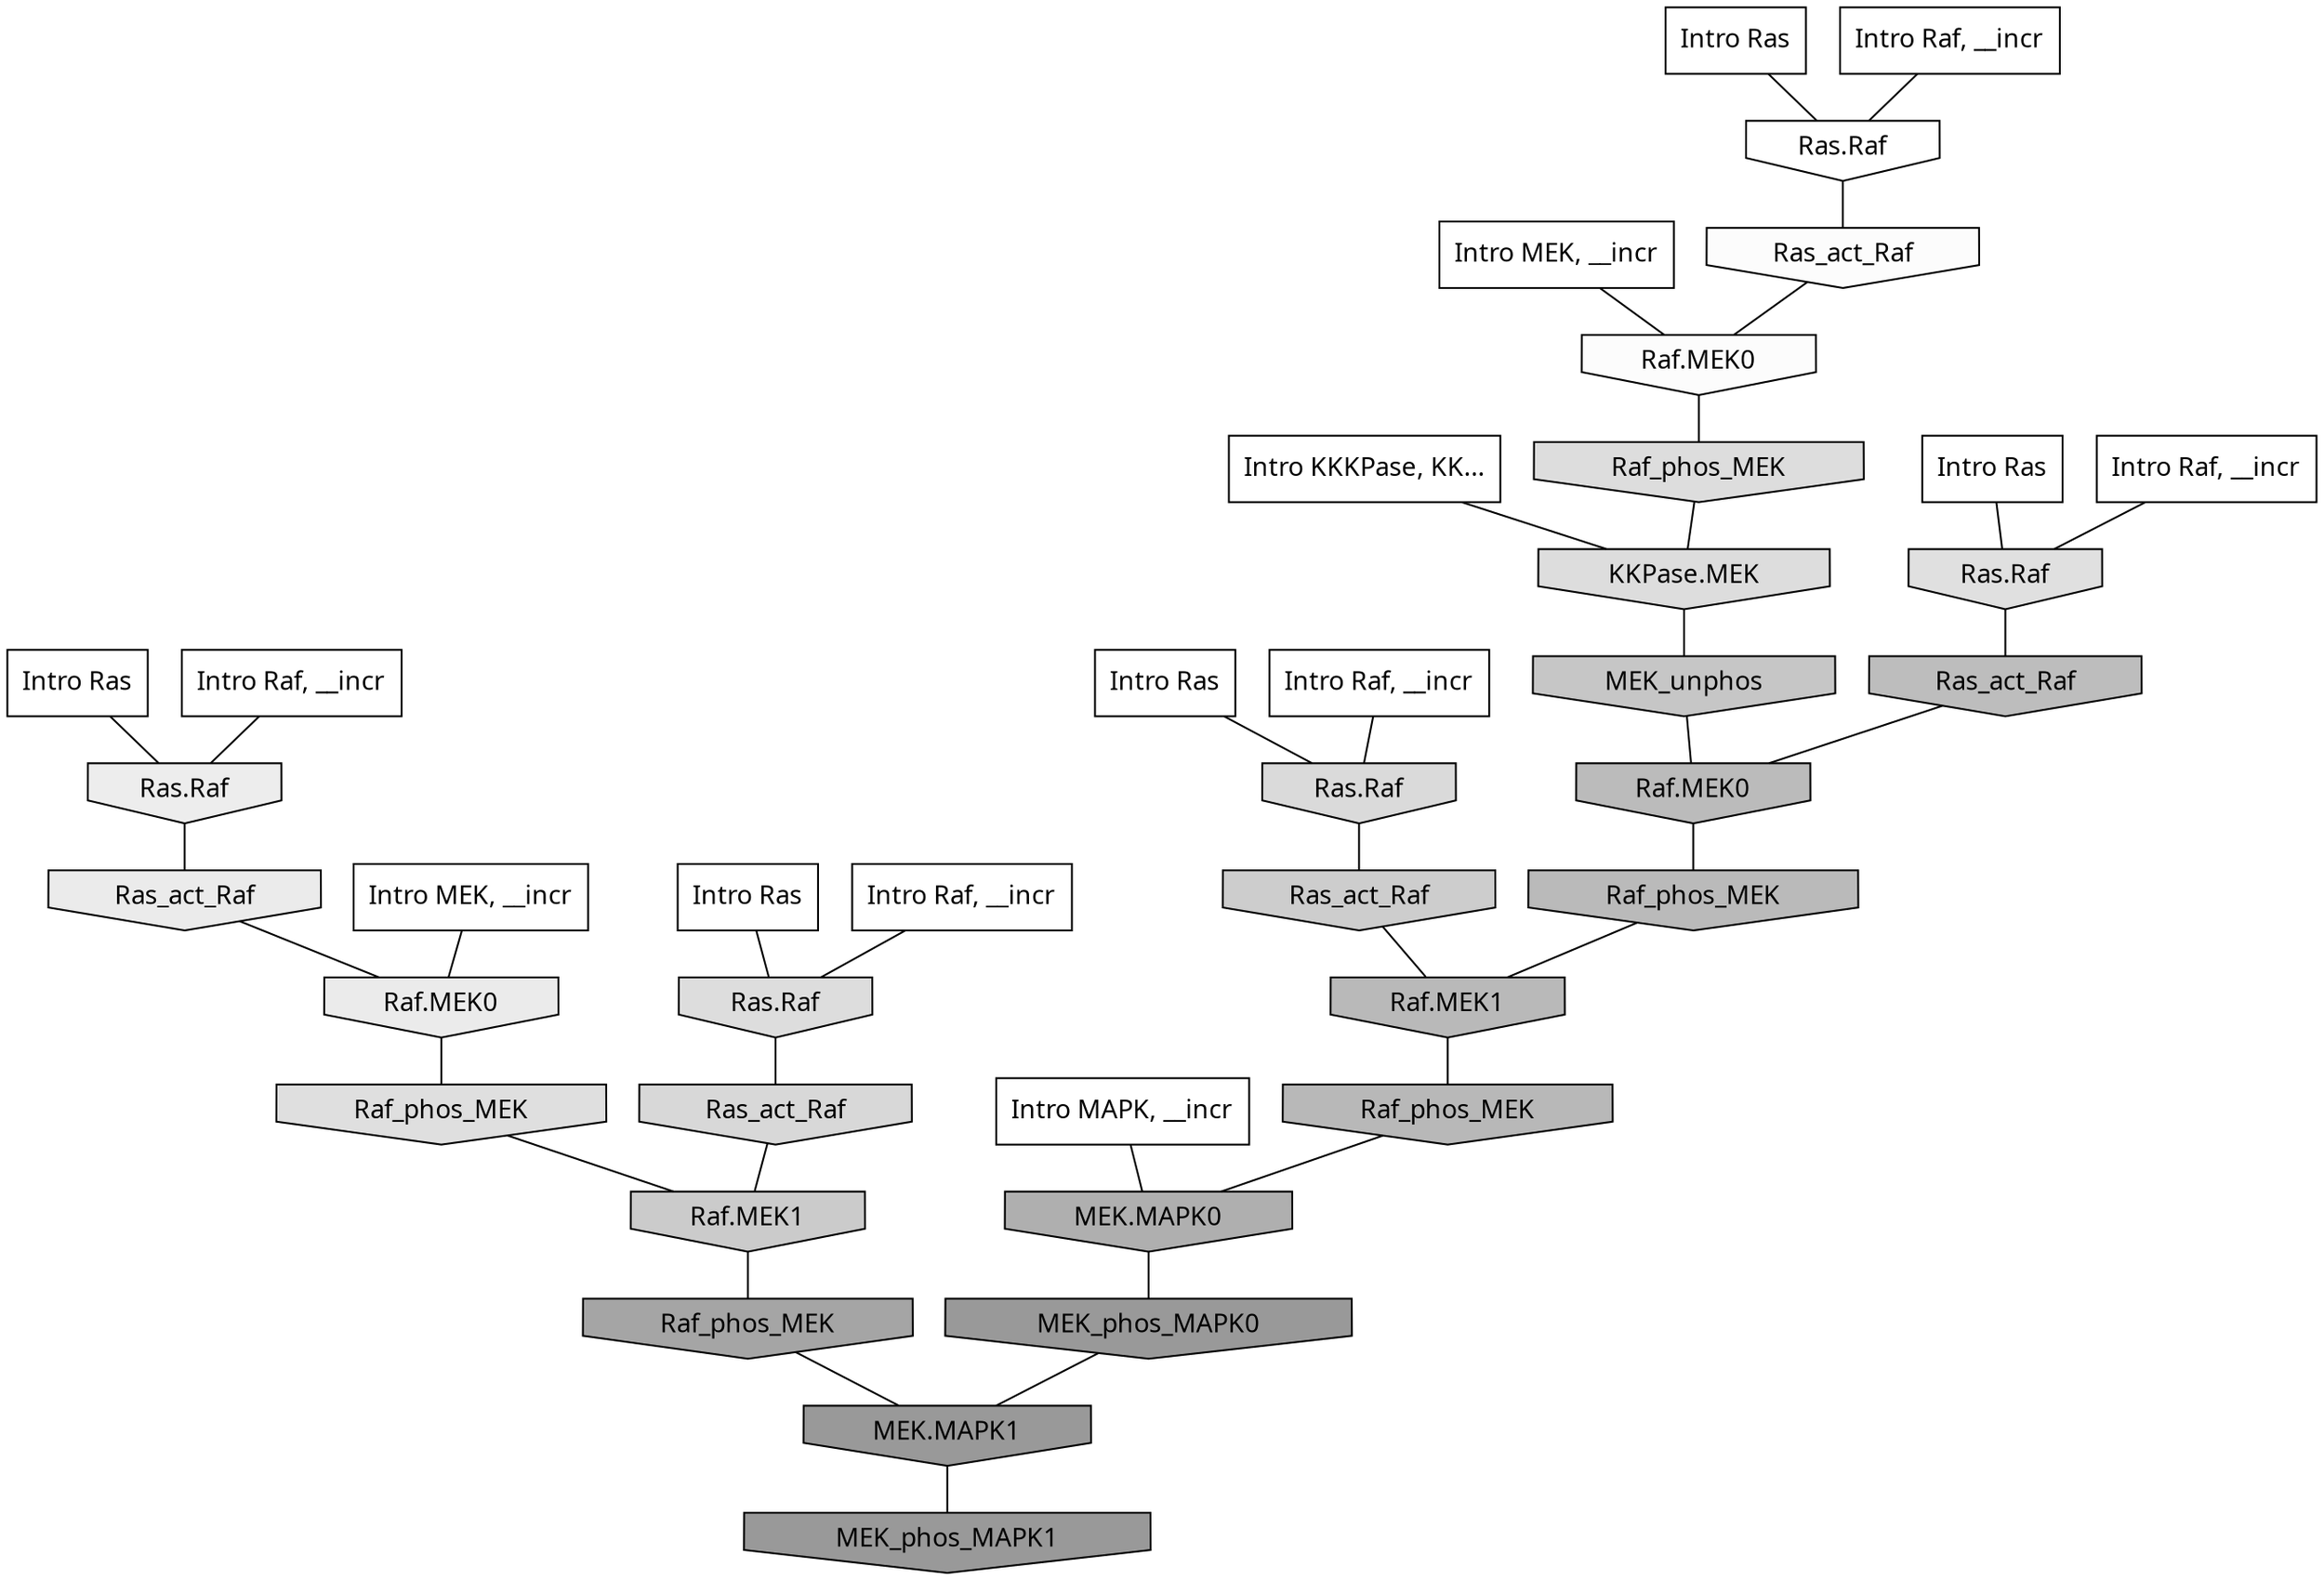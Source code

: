 digraph G{
  rankdir="TB";
  ranksep=0.30;
  node [fontname="CMU Serif"];
  edge [fontname="CMU Serif"];
  
  30 [label="Intro Ras", shape=rectangle, style=filled, fillcolor="0.000 0.000 1.000"]
  
  31 [label="Intro Ras", shape=rectangle, style=filled, fillcolor="0.000 0.000 1.000"]
  
  44 [label="Intro Ras", shape=rectangle, style=filled, fillcolor="0.000 0.000 1.000"]
  
  48 [label="Intro Ras", shape=rectangle, style=filled, fillcolor="0.000 0.000 1.000"]
  
  83 [label="Intro Ras", shape=rectangle, style=filled, fillcolor="0.000 0.000 1.000"]
  
  128 [label="Intro Raf, __incr", shape=rectangle, style=filled, fillcolor="0.000 0.000 1.000"]
  
  140 [label="Intro Raf, __incr", shape=rectangle, style=filled, fillcolor="0.000 0.000 1.000"]
  
  543 [label="Intro Raf, __incr", shape=rectangle, style=filled, fillcolor="0.000 0.000 1.000"]
  
  709 [label="Intro Raf, __incr", shape=rectangle, style=filled, fillcolor="0.000 0.000 1.000"]
  
  1074 [label="Intro Raf, __incr", shape=rectangle, style=filled, fillcolor="0.000 0.000 1.000"]
  
  1418 [label="Intro MEK, __incr", shape=rectangle, style=filled, fillcolor="0.000 0.000 1.000"]
  
  2014 [label="Intro MEK, __incr", shape=rectangle, style=filled, fillcolor="0.000 0.000 1.000"]
  
  2881 [label="Intro MAPK, __incr", shape=rectangle, style=filled, fillcolor="0.000 0.000 1.000"]
  
  3143 [label="Intro KKKPase, KK...", shape=rectangle, style=filled, fillcolor="0.000 0.000 1.000"]
  
  3268 [label="Ras.Raf", shape=invhouse, style=filled, fillcolor="0.000 0.000 1.000"]
  
  3400 [label="Ras_act_Raf", shape=invhouse, style=filled, fillcolor="0.000 0.000 0.988"]
  
  3403 [label="Raf.MEK0", shape=invhouse, style=filled, fillcolor="0.000 0.000 0.988"]
  
  4154 [label="Ras.Raf", shape=invhouse, style=filled, fillcolor="0.000 0.000 0.926"]
  
  4228 [label="Ras_act_Raf", shape=invhouse, style=filled, fillcolor="0.000 0.000 0.921"]
  
  4231 [label="Raf.MEK0", shape=invhouse, style=filled, fillcolor="0.000 0.000 0.920"]
  
  4995 [label="Ras.Raf", shape=invhouse, style=filled, fillcolor="0.000 0.000 0.877"]
  
  5024 [label="Raf_phos_MEK", shape=invhouse, style=filled, fillcolor="0.000 0.000 0.875"]
  
  5177 [label="Raf_phos_MEK", shape=invhouse, style=filled, fillcolor="0.000 0.000 0.867"]
  
  5216 [label="Ras.Raf", shape=invhouse, style=filled, fillcolor="0.000 0.000 0.865"]
  
  5228 [label="KKPase.MEK", shape=invhouse, style=filled, fillcolor="0.000 0.000 0.865"]
  
  5458 [label="Ras.Raf", shape=invhouse, style=filled, fillcolor="0.000 0.000 0.854"]
  
  5584 [label="Ras_act_Raf", shape=invhouse, style=filled, fillcolor="0.000 0.000 0.846"]
  
  6691 [label="Ras_act_Raf", shape=invhouse, style=filled, fillcolor="0.000 0.000 0.801"]
  
  6911 [label="Raf.MEK1", shape=invhouse, style=filled, fillcolor="0.000 0.000 0.794"]
  
  7589 [label="MEK_unphos", shape=invhouse, style=filled, fillcolor="0.000 0.000 0.775"]
  
  8792 [label="Ras_act_Raf", shape=invhouse, style=filled, fillcolor="0.000 0.000 0.742"]
  
  9275 [label="Raf.MEK0", shape=invhouse, style=filled, fillcolor="0.000 0.000 0.731"]
  
  9370 [label="Raf_phos_MEK", shape=invhouse, style=filled, fillcolor="0.000 0.000 0.729"]
  
  9680 [label="Raf.MEK1", shape=invhouse, style=filled, fillcolor="0.000 0.000 0.723"]
  
  9821 [label="Raf_phos_MEK", shape=invhouse, style=filled, fillcolor="0.000 0.000 0.721"]
  
  11882 [label="MEK.MAPK0", shape=invhouse, style=filled, fillcolor="0.000 0.000 0.684"]
  
  14834 [label="Raf_phos_MEK", shape=invhouse, style=filled, fillcolor="0.000 0.000 0.646"]
  
  17176 [label="MEK_phos_MAPK0", shape=invhouse, style=filled, fillcolor="0.000 0.000 0.601"]
  
  17178 [label="MEK.MAPK1", shape=invhouse, style=filled, fillcolor="0.000 0.000 0.601"]
  
  17209 [label="MEK_phos_MAPK1", shape=invhouse, style=filled, fillcolor="0.000 0.000 0.600"]
  
  
  17178 -> 17209 [dir=none, color="0.000 0.000 0.000"] 
  17176 -> 17178 [dir=none, color="0.000 0.000 0.000"] 
  14834 -> 17178 [dir=none, color="0.000 0.000 0.000"] 
  11882 -> 17176 [dir=none, color="0.000 0.000 0.000"] 
  9821 -> 11882 [dir=none, color="0.000 0.000 0.000"] 
  9680 -> 9821 [dir=none, color="0.000 0.000 0.000"] 
  9370 -> 9680 [dir=none, color="0.000 0.000 0.000"] 
  9275 -> 9370 [dir=none, color="0.000 0.000 0.000"] 
  8792 -> 9275 [dir=none, color="0.000 0.000 0.000"] 
  7589 -> 9275 [dir=none, color="0.000 0.000 0.000"] 
  6911 -> 14834 [dir=none, color="0.000 0.000 0.000"] 
  6691 -> 9680 [dir=none, color="0.000 0.000 0.000"] 
  5584 -> 6911 [dir=none, color="0.000 0.000 0.000"] 
  5458 -> 6691 [dir=none, color="0.000 0.000 0.000"] 
  5228 -> 7589 [dir=none, color="0.000 0.000 0.000"] 
  5216 -> 5584 [dir=none, color="0.000 0.000 0.000"] 
  5177 -> 5228 [dir=none, color="0.000 0.000 0.000"] 
  5024 -> 6911 [dir=none, color="0.000 0.000 0.000"] 
  4995 -> 8792 [dir=none, color="0.000 0.000 0.000"] 
  4231 -> 5024 [dir=none, color="0.000 0.000 0.000"] 
  4228 -> 4231 [dir=none, color="0.000 0.000 0.000"] 
  4154 -> 4228 [dir=none, color="0.000 0.000 0.000"] 
  3403 -> 5177 [dir=none, color="0.000 0.000 0.000"] 
  3400 -> 3403 [dir=none, color="0.000 0.000 0.000"] 
  3268 -> 3400 [dir=none, color="0.000 0.000 0.000"] 
  3143 -> 5228 [dir=none, color="0.000 0.000 0.000"] 
  2881 -> 11882 [dir=none, color="0.000 0.000 0.000"] 
  2014 -> 3403 [dir=none, color="0.000 0.000 0.000"] 
  1418 -> 4231 [dir=none, color="0.000 0.000 0.000"] 
  1074 -> 3268 [dir=none, color="0.000 0.000 0.000"] 
  709 -> 4154 [dir=none, color="0.000 0.000 0.000"] 
  543 -> 5216 [dir=none, color="0.000 0.000 0.000"] 
  140 -> 4995 [dir=none, color="0.000 0.000 0.000"] 
  128 -> 5458 [dir=none, color="0.000 0.000 0.000"] 
  83 -> 5216 [dir=none, color="0.000 0.000 0.000"] 
  48 -> 3268 [dir=none, color="0.000 0.000 0.000"] 
  44 -> 5458 [dir=none, color="0.000 0.000 0.000"] 
  31 -> 4995 [dir=none, color="0.000 0.000 0.000"] 
  30 -> 4154 [dir=none, color="0.000 0.000 0.000"] 
  
  }

